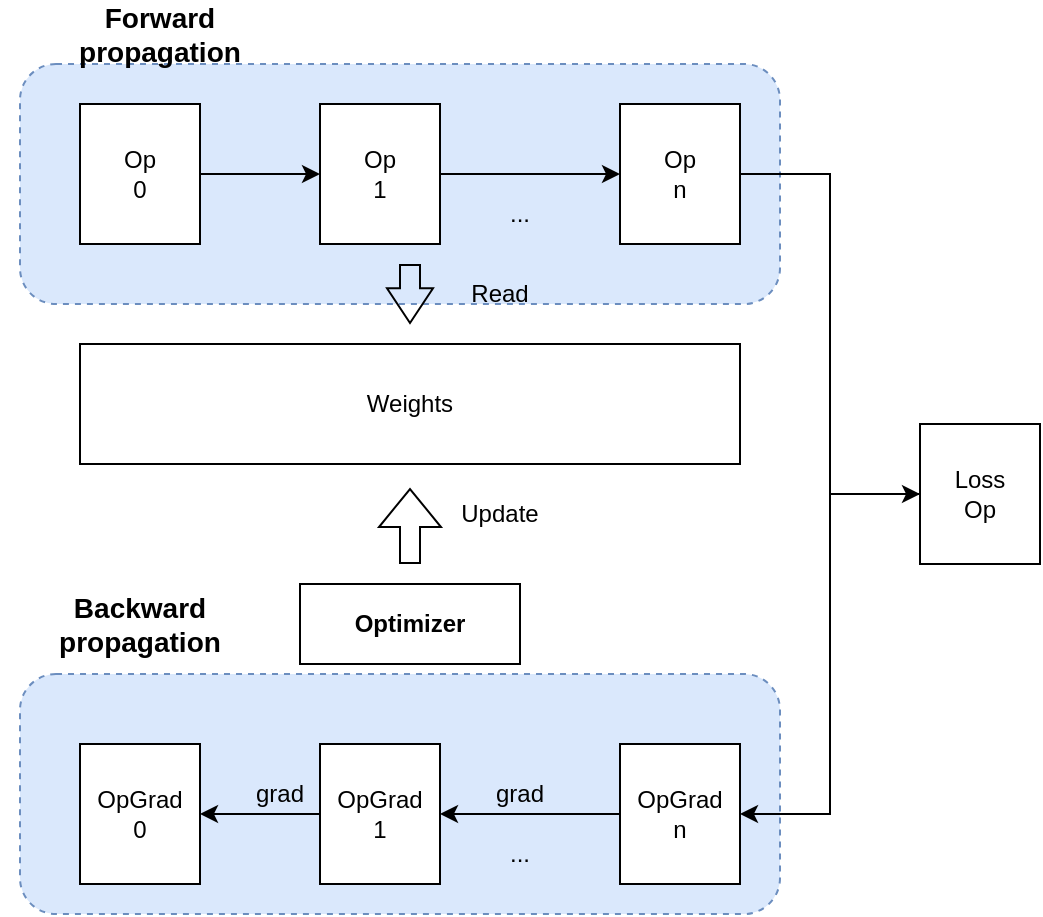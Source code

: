<mxfile version="20.4.0" type="github">
  <diagram id="wENbt7fuNAPI7s-r718T" name="第 1 页">
    <mxGraphModel dx="1217" dy="877" grid="1" gridSize="10" guides="1" tooltips="1" connect="1" arrows="1" fold="1" page="1" pageScale="1" pageWidth="827" pageHeight="1169" math="0" shadow="0">
      <root>
        <mxCell id="0" />
        <mxCell id="1" parent="0" />
        <mxCell id="c10-ZULsXqmEMeiF0qhY-36" value="" style="rounded=1;whiteSpace=wrap;html=1;dashed=1;fillColor=#dae8fc;strokeColor=#6c8ebf;" parent="1" vertex="1">
          <mxGeometry x="130" y="435" width="380" height="120" as="geometry" />
        </mxCell>
        <mxCell id="c10-ZULsXqmEMeiF0qhY-35" value="" style="rounded=1;whiteSpace=wrap;html=1;dashed=1;fillColor=#dae8fc;strokeColor=#6c8ebf;" parent="1" vertex="1">
          <mxGeometry x="130" y="130" width="380" height="120" as="geometry" />
        </mxCell>
        <mxCell id="c10-ZULsXqmEMeiF0qhY-13" style="edgeStyle=orthogonalEdgeStyle;rounded=0;orthogonalLoop=1;jettySize=auto;html=1;exitX=1;exitY=0.5;exitDx=0;exitDy=0;entryX=0;entryY=0.5;entryDx=0;entryDy=0;" parent="1" source="c10-ZULsXqmEMeiF0qhY-1" target="c10-ZULsXqmEMeiF0qhY-2" edge="1">
          <mxGeometry relative="1" as="geometry" />
        </mxCell>
        <mxCell id="c10-ZULsXqmEMeiF0qhY-1" value="Op&lt;br&gt;0" style="rounded=0;whiteSpace=wrap;html=1;" parent="1" vertex="1">
          <mxGeometry x="160" y="150" width="60" height="70" as="geometry" />
        </mxCell>
        <mxCell id="c10-ZULsXqmEMeiF0qhY-17" style="edgeStyle=orthogonalEdgeStyle;rounded=0;orthogonalLoop=1;jettySize=auto;html=1;exitX=1;exitY=0.5;exitDx=0;exitDy=0;entryX=0;entryY=0.5;entryDx=0;entryDy=0;" parent="1" source="c10-ZULsXqmEMeiF0qhY-2" target="c10-ZULsXqmEMeiF0qhY-3" edge="1">
          <mxGeometry relative="1" as="geometry" />
        </mxCell>
        <mxCell id="c10-ZULsXqmEMeiF0qhY-2" value="Op&lt;br&gt;1" style="rounded=0;whiteSpace=wrap;html=1;" parent="1" vertex="1">
          <mxGeometry x="280" y="150" width="60" height="70" as="geometry" />
        </mxCell>
        <mxCell id="c10-ZULsXqmEMeiF0qhY-18" style="edgeStyle=orthogonalEdgeStyle;rounded=0;orthogonalLoop=1;jettySize=auto;html=1;exitX=1;exitY=0.5;exitDx=0;exitDy=0;entryX=0;entryY=0.5;entryDx=0;entryDy=0;" parent="1" source="c10-ZULsXqmEMeiF0qhY-3" target="c10-ZULsXqmEMeiF0qhY-11" edge="1">
          <mxGeometry relative="1" as="geometry" />
        </mxCell>
        <mxCell id="c10-ZULsXqmEMeiF0qhY-3" value="Op&lt;br&gt;n" style="rounded=0;whiteSpace=wrap;html=1;" parent="1" vertex="1">
          <mxGeometry x="430" y="150" width="60" height="70" as="geometry" />
        </mxCell>
        <mxCell id="c10-ZULsXqmEMeiF0qhY-5" value="..." style="text;html=1;strokeColor=none;fillColor=none;align=center;verticalAlign=middle;whiteSpace=wrap;rounded=0;" parent="1" vertex="1">
          <mxGeometry x="350" y="190" width="60" height="30" as="geometry" />
        </mxCell>
        <mxCell id="c10-ZULsXqmEMeiF0qhY-6" value="OpGrad&lt;br&gt;0" style="rounded=0;whiteSpace=wrap;html=1;" parent="1" vertex="1">
          <mxGeometry x="160" y="470" width="60" height="70" as="geometry" />
        </mxCell>
        <mxCell id="c10-ZULsXqmEMeiF0qhY-20" style="edgeStyle=orthogonalEdgeStyle;rounded=0;orthogonalLoop=1;jettySize=auto;html=1;exitX=0;exitY=0.5;exitDx=0;exitDy=0;entryX=1;entryY=0.5;entryDx=0;entryDy=0;" parent="1" source="c10-ZULsXqmEMeiF0qhY-7" target="c10-ZULsXqmEMeiF0qhY-6" edge="1">
          <mxGeometry relative="1" as="geometry" />
        </mxCell>
        <mxCell id="c10-ZULsXqmEMeiF0qhY-7" value="OpGrad&lt;br&gt;1" style="rounded=0;whiteSpace=wrap;html=1;" parent="1" vertex="1">
          <mxGeometry x="280" y="470" width="60" height="70" as="geometry" />
        </mxCell>
        <mxCell id="c10-ZULsXqmEMeiF0qhY-19" style="edgeStyle=orthogonalEdgeStyle;rounded=0;orthogonalLoop=1;jettySize=auto;html=1;exitX=0;exitY=0.5;exitDx=0;exitDy=0;" parent="1" source="c10-ZULsXqmEMeiF0qhY-8" target="c10-ZULsXqmEMeiF0qhY-7" edge="1">
          <mxGeometry relative="1" as="geometry" />
        </mxCell>
        <mxCell id="c10-ZULsXqmEMeiF0qhY-8" value="OpGrad&lt;br&gt;n" style="rounded=0;whiteSpace=wrap;html=1;" parent="1" vertex="1">
          <mxGeometry x="430" y="470" width="60" height="70" as="geometry" />
        </mxCell>
        <mxCell id="c10-ZULsXqmEMeiF0qhY-9" value="..." style="text;html=1;strokeColor=none;fillColor=none;align=center;verticalAlign=middle;whiteSpace=wrap;rounded=0;" parent="1" vertex="1">
          <mxGeometry x="350" y="510" width="60" height="30" as="geometry" />
        </mxCell>
        <mxCell id="c10-ZULsXqmEMeiF0qhY-21" style="edgeStyle=orthogonalEdgeStyle;rounded=0;orthogonalLoop=1;jettySize=auto;html=1;exitX=0;exitY=0.5;exitDx=0;exitDy=0;entryX=1;entryY=0.5;entryDx=0;entryDy=0;" parent="1" source="c10-ZULsXqmEMeiF0qhY-11" target="c10-ZULsXqmEMeiF0qhY-8" edge="1">
          <mxGeometry relative="1" as="geometry" />
        </mxCell>
        <mxCell id="c10-ZULsXqmEMeiF0qhY-11" value="Loss&lt;br&gt;Op" style="rounded=0;whiteSpace=wrap;html=1;" parent="1" vertex="1">
          <mxGeometry x="580" y="310" width="60" height="70" as="geometry" />
        </mxCell>
        <mxCell id="c10-ZULsXqmEMeiF0qhY-22" value="Weights" style="rounded=0;whiteSpace=wrap;html=1;" parent="1" vertex="1">
          <mxGeometry x="160" y="270" width="330" height="60" as="geometry" />
        </mxCell>
        <mxCell id="c10-ZULsXqmEMeiF0qhY-25" value="grad" style="text;html=1;strokeColor=none;fillColor=none;align=center;verticalAlign=middle;whiteSpace=wrap;rounded=0;" parent="1" vertex="1">
          <mxGeometry x="350" y="480" width="60" height="30" as="geometry" />
        </mxCell>
        <mxCell id="c10-ZULsXqmEMeiF0qhY-26" value="grad" style="text;html=1;strokeColor=none;fillColor=none;align=center;verticalAlign=middle;whiteSpace=wrap;rounded=0;" parent="1" vertex="1">
          <mxGeometry x="230" y="480" width="60" height="30" as="geometry" />
        </mxCell>
        <mxCell id="c10-ZULsXqmEMeiF0qhY-27" value="&lt;b&gt;Optimizer&lt;/b&gt;" style="rounded=0;whiteSpace=wrap;html=1;" parent="1" vertex="1">
          <mxGeometry x="270" y="390" width="110" height="40" as="geometry" />
        </mxCell>
        <mxCell id="c10-ZULsXqmEMeiF0qhY-28" value="" style="shape=flexArrow;endArrow=classic;html=1;rounded=0;" parent="1" edge="1">
          <mxGeometry width="50" height="50" relative="1" as="geometry">
            <mxPoint x="325" y="380" as="sourcePoint" />
            <mxPoint x="325" y="342" as="targetPoint" />
          </mxGeometry>
        </mxCell>
        <mxCell id="c10-ZULsXqmEMeiF0qhY-29" value="Update" style="text;html=1;strokeColor=none;fillColor=none;align=center;verticalAlign=middle;whiteSpace=wrap;rounded=0;" parent="1" vertex="1">
          <mxGeometry x="340" y="340" width="60" height="30" as="geometry" />
        </mxCell>
        <mxCell id="c10-ZULsXqmEMeiF0qhY-31" value="" style="shape=flexArrow;endArrow=classic;html=1;rounded=0;endWidth=12;endSize=5.444;" parent="1" edge="1">
          <mxGeometry width="50" height="50" relative="1" as="geometry">
            <mxPoint x="325" y="230" as="sourcePoint" />
            <mxPoint x="325" y="260" as="targetPoint" />
          </mxGeometry>
        </mxCell>
        <mxCell id="c10-ZULsXqmEMeiF0qhY-33" value="Read" style="text;html=1;strokeColor=none;fillColor=none;align=center;verticalAlign=middle;whiteSpace=wrap;rounded=0;" parent="1" vertex="1">
          <mxGeometry x="340" y="230" width="60" height="30" as="geometry" />
        </mxCell>
        <mxCell id="_K-2ffVjdaapof2ypOLh-1" value="&lt;b&gt;&lt;font style=&quot;font-size: 14px;&quot;&gt;Forward propagation&lt;/font&gt;&lt;/b&gt;" style="text;html=1;strokeColor=none;fillColor=none;align=center;verticalAlign=middle;whiteSpace=wrap;rounded=0;dashed=1;" vertex="1" parent="1">
          <mxGeometry x="130" y="100" width="140" height="30" as="geometry" />
        </mxCell>
        <mxCell id="_K-2ffVjdaapof2ypOLh-2" value="&lt;b&gt;&lt;font style=&quot;font-size: 14px;&quot;&gt;Backward propagation&lt;/font&gt;&lt;/b&gt;" style="text;html=1;strokeColor=none;fillColor=none;align=center;verticalAlign=middle;whiteSpace=wrap;rounded=0;dashed=1;" vertex="1" parent="1">
          <mxGeometry x="120" y="395" width="140" height="30" as="geometry" />
        </mxCell>
      </root>
    </mxGraphModel>
  </diagram>
</mxfile>
